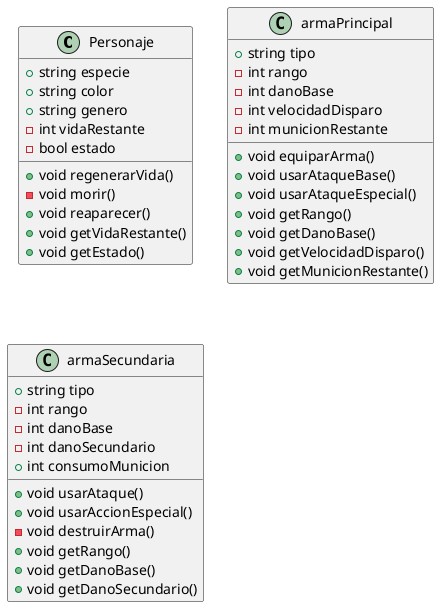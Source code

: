 @startuml first

class Personaje {
    +string especie
    +string color
    +string genero
    -int vidaRestante
    -bool estado

    +void regenerarVida()
    -void morir()
    +void reaparecer()
    +void getVidaRestante()
    +void getEstado()
}

class armaPrincipal {
    +string tipo
    -int rango
    -int danoBase
    -int velocidadDisparo
    -int municionRestante

    +void equiparArma()
    +void usarAtaqueBase()
    +void usarAtaqueEspecial()
    +void getRango()
    +void getDanoBase()
    +void getVelocidadDisparo()
    +void getMunicionRestante()
}

class armaSecundaria {
    +string tipo
    -int rango
    -int danoBase
    -int danoSecundario
    +int consumoMunicion

    +void usarAtaque()
    +void usarAccionEspecial()
    -void destruirArma()
    +void getRango()
    +void getDanoBase()
    +void getDanoSecundario()
}

@enduml